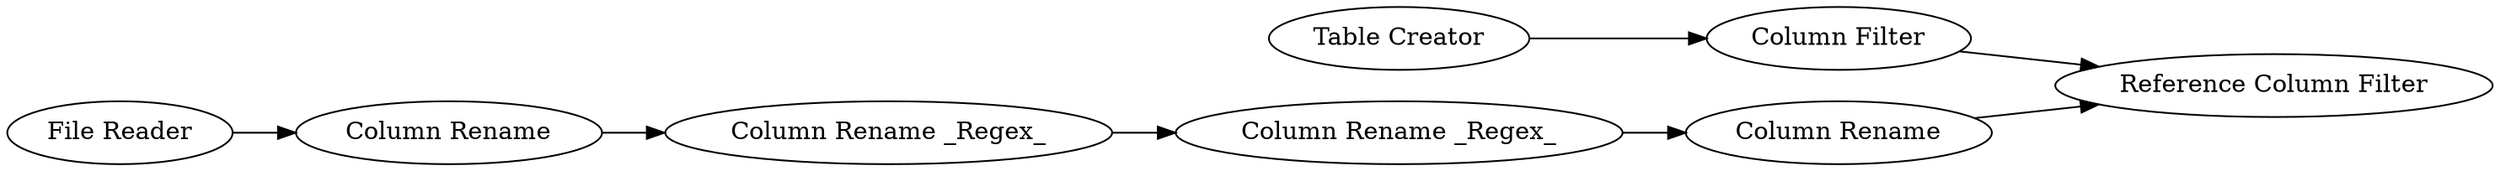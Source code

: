 digraph {
	6 -> 8
	12 -> 13
	8 -> 13
	3 -> 2
	11 -> 12
	1 -> 3
	2 -> 11
	13 [label="Reference Column Filter"]
	1 [label="File Reader"]
	11 [label="Column Rename _Regex_"]
	6 [label="Table Creator"]
	8 [label="Column Filter"]
	3 [label="Column Rename"]
	2 [label="Column Rename _Regex_"]
	12 [label="Column Rename"]
	rankdir=LR
}
